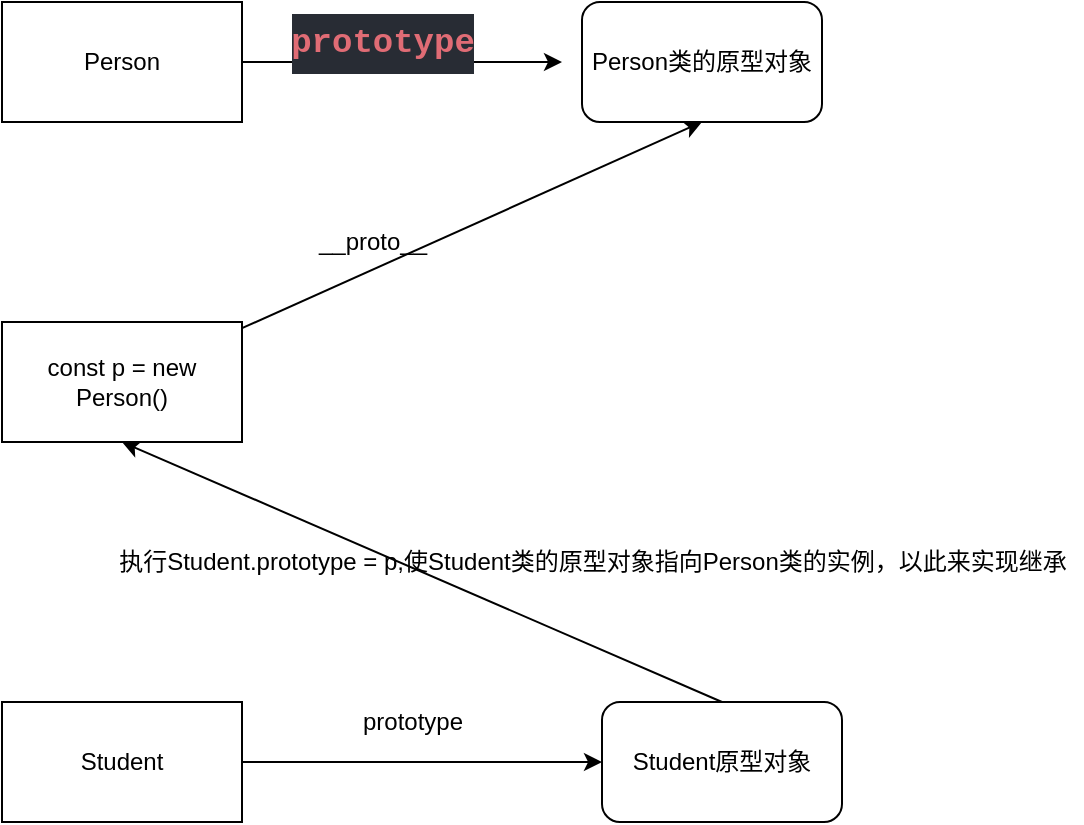 <mxfile>
    <diagram id="I5-GMhmFwWiykwW4FyHE" name="第 1 页">
        <mxGraphModel dx="714" dy="653" grid="1" gridSize="10" guides="1" tooltips="1" connect="1" arrows="1" fold="1" page="1" pageScale="1" pageWidth="827" pageHeight="1169" math="0" shadow="0">
            <root>
                <mxCell id="0"/>
                <mxCell id="1" parent="0"/>
                <mxCell id="4" style="edgeStyle=none;html=1;" parent="1" source="2" edge="1">
                    <mxGeometry relative="1" as="geometry">
                        <mxPoint x="390" y="100" as="targetPoint"/>
                    </mxGeometry>
                </mxCell>
                <mxCell id="2" value="Person" style="rounded=0;whiteSpace=wrap;html=1;" parent="1" vertex="1">
                    <mxGeometry x="110" y="70" width="120" height="60" as="geometry"/>
                </mxCell>
                <mxCell id="3" value="Person类的原型对象" style="rounded=1;whiteSpace=wrap;html=1;" parent="1" vertex="1">
                    <mxGeometry x="400" y="70" width="120" height="60" as="geometry"/>
                </mxCell>
                <mxCell id="5" value="&lt;div style=&quot;color: rgb(171 , 178 , 191) ; background-color: rgb(40 , 44 , 52) ; font-family: &amp;#34;consolas&amp;#34; , &amp;#34;courier new&amp;#34; , monospace ; font-weight: 800 ; font-size: 17px ; line-height: 30px&quot;&gt;&lt;span style=&quot;color: #e06c75&quot;&gt;prototype&lt;/span&gt;&lt;/div&gt;" style="text;html=1;align=center;verticalAlign=middle;resizable=0;points=[];autosize=1;strokeColor=none;fillColor=none;" parent="1" vertex="1">
                    <mxGeometry x="250" y="70" width="100" height="40" as="geometry"/>
                </mxCell>
                <mxCell id="8" style="edgeStyle=none;html=1;" parent="1" source="6" target="7" edge="1">
                    <mxGeometry relative="1" as="geometry"/>
                </mxCell>
                <mxCell id="14" style="edgeStyle=none;html=1;exitX=0.5;exitY=0;exitDx=0;exitDy=0;entryX=0.5;entryY=1;entryDx=0;entryDy=0;" parent="1" source="7" target="10" edge="1">
                    <mxGeometry relative="1" as="geometry"/>
                </mxCell>
                <mxCell id="6" value="Student" style="rounded=0;whiteSpace=wrap;html=1;" parent="1" vertex="1">
                    <mxGeometry x="110" y="420" width="120" height="60" as="geometry"/>
                </mxCell>
                <mxCell id="7" value="Student原型对象" style="rounded=1;whiteSpace=wrap;html=1;" parent="1" vertex="1">
                    <mxGeometry x="410" y="420" width="120" height="60" as="geometry"/>
                </mxCell>
                <mxCell id="9" value="prototype" style="text;html=1;align=center;verticalAlign=middle;resizable=0;points=[];autosize=1;strokeColor=none;fillColor=none;" parent="1" vertex="1">
                    <mxGeometry x="280" y="420" width="70" height="20" as="geometry"/>
                </mxCell>
                <mxCell id="11" style="edgeStyle=none;html=1;entryX=0.5;entryY=1;entryDx=0;entryDy=0;" parent="1" source="10" target="3" edge="1">
                    <mxGeometry relative="1" as="geometry"/>
                </mxCell>
                <mxCell id="10" value="const p = new Person()" style="rounded=0;whiteSpace=wrap;html=1;" parent="1" vertex="1">
                    <mxGeometry x="110" y="230" width="120" height="60" as="geometry"/>
                </mxCell>
                <mxCell id="12" value="__proto__" style="text;html=1;align=center;verticalAlign=middle;resizable=0;points=[];autosize=1;strokeColor=none;fillColor=none;" parent="1" vertex="1">
                    <mxGeometry x="260" y="180" width="70" height="20" as="geometry"/>
                </mxCell>
                <mxCell id="16" value="执行Student.prototype = p,使Student类的原型对象指向Person类的实例，以此来实现继承" style="text;html=1;align=center;verticalAlign=middle;resizable=0;points=[];autosize=1;strokeColor=none;fillColor=none;" parent="1" vertex="1">
                    <mxGeometry x="160" y="340" width="490" height="20" as="geometry"/>
                </mxCell>
            </root>
        </mxGraphModel>
    </diagram>
</mxfile>